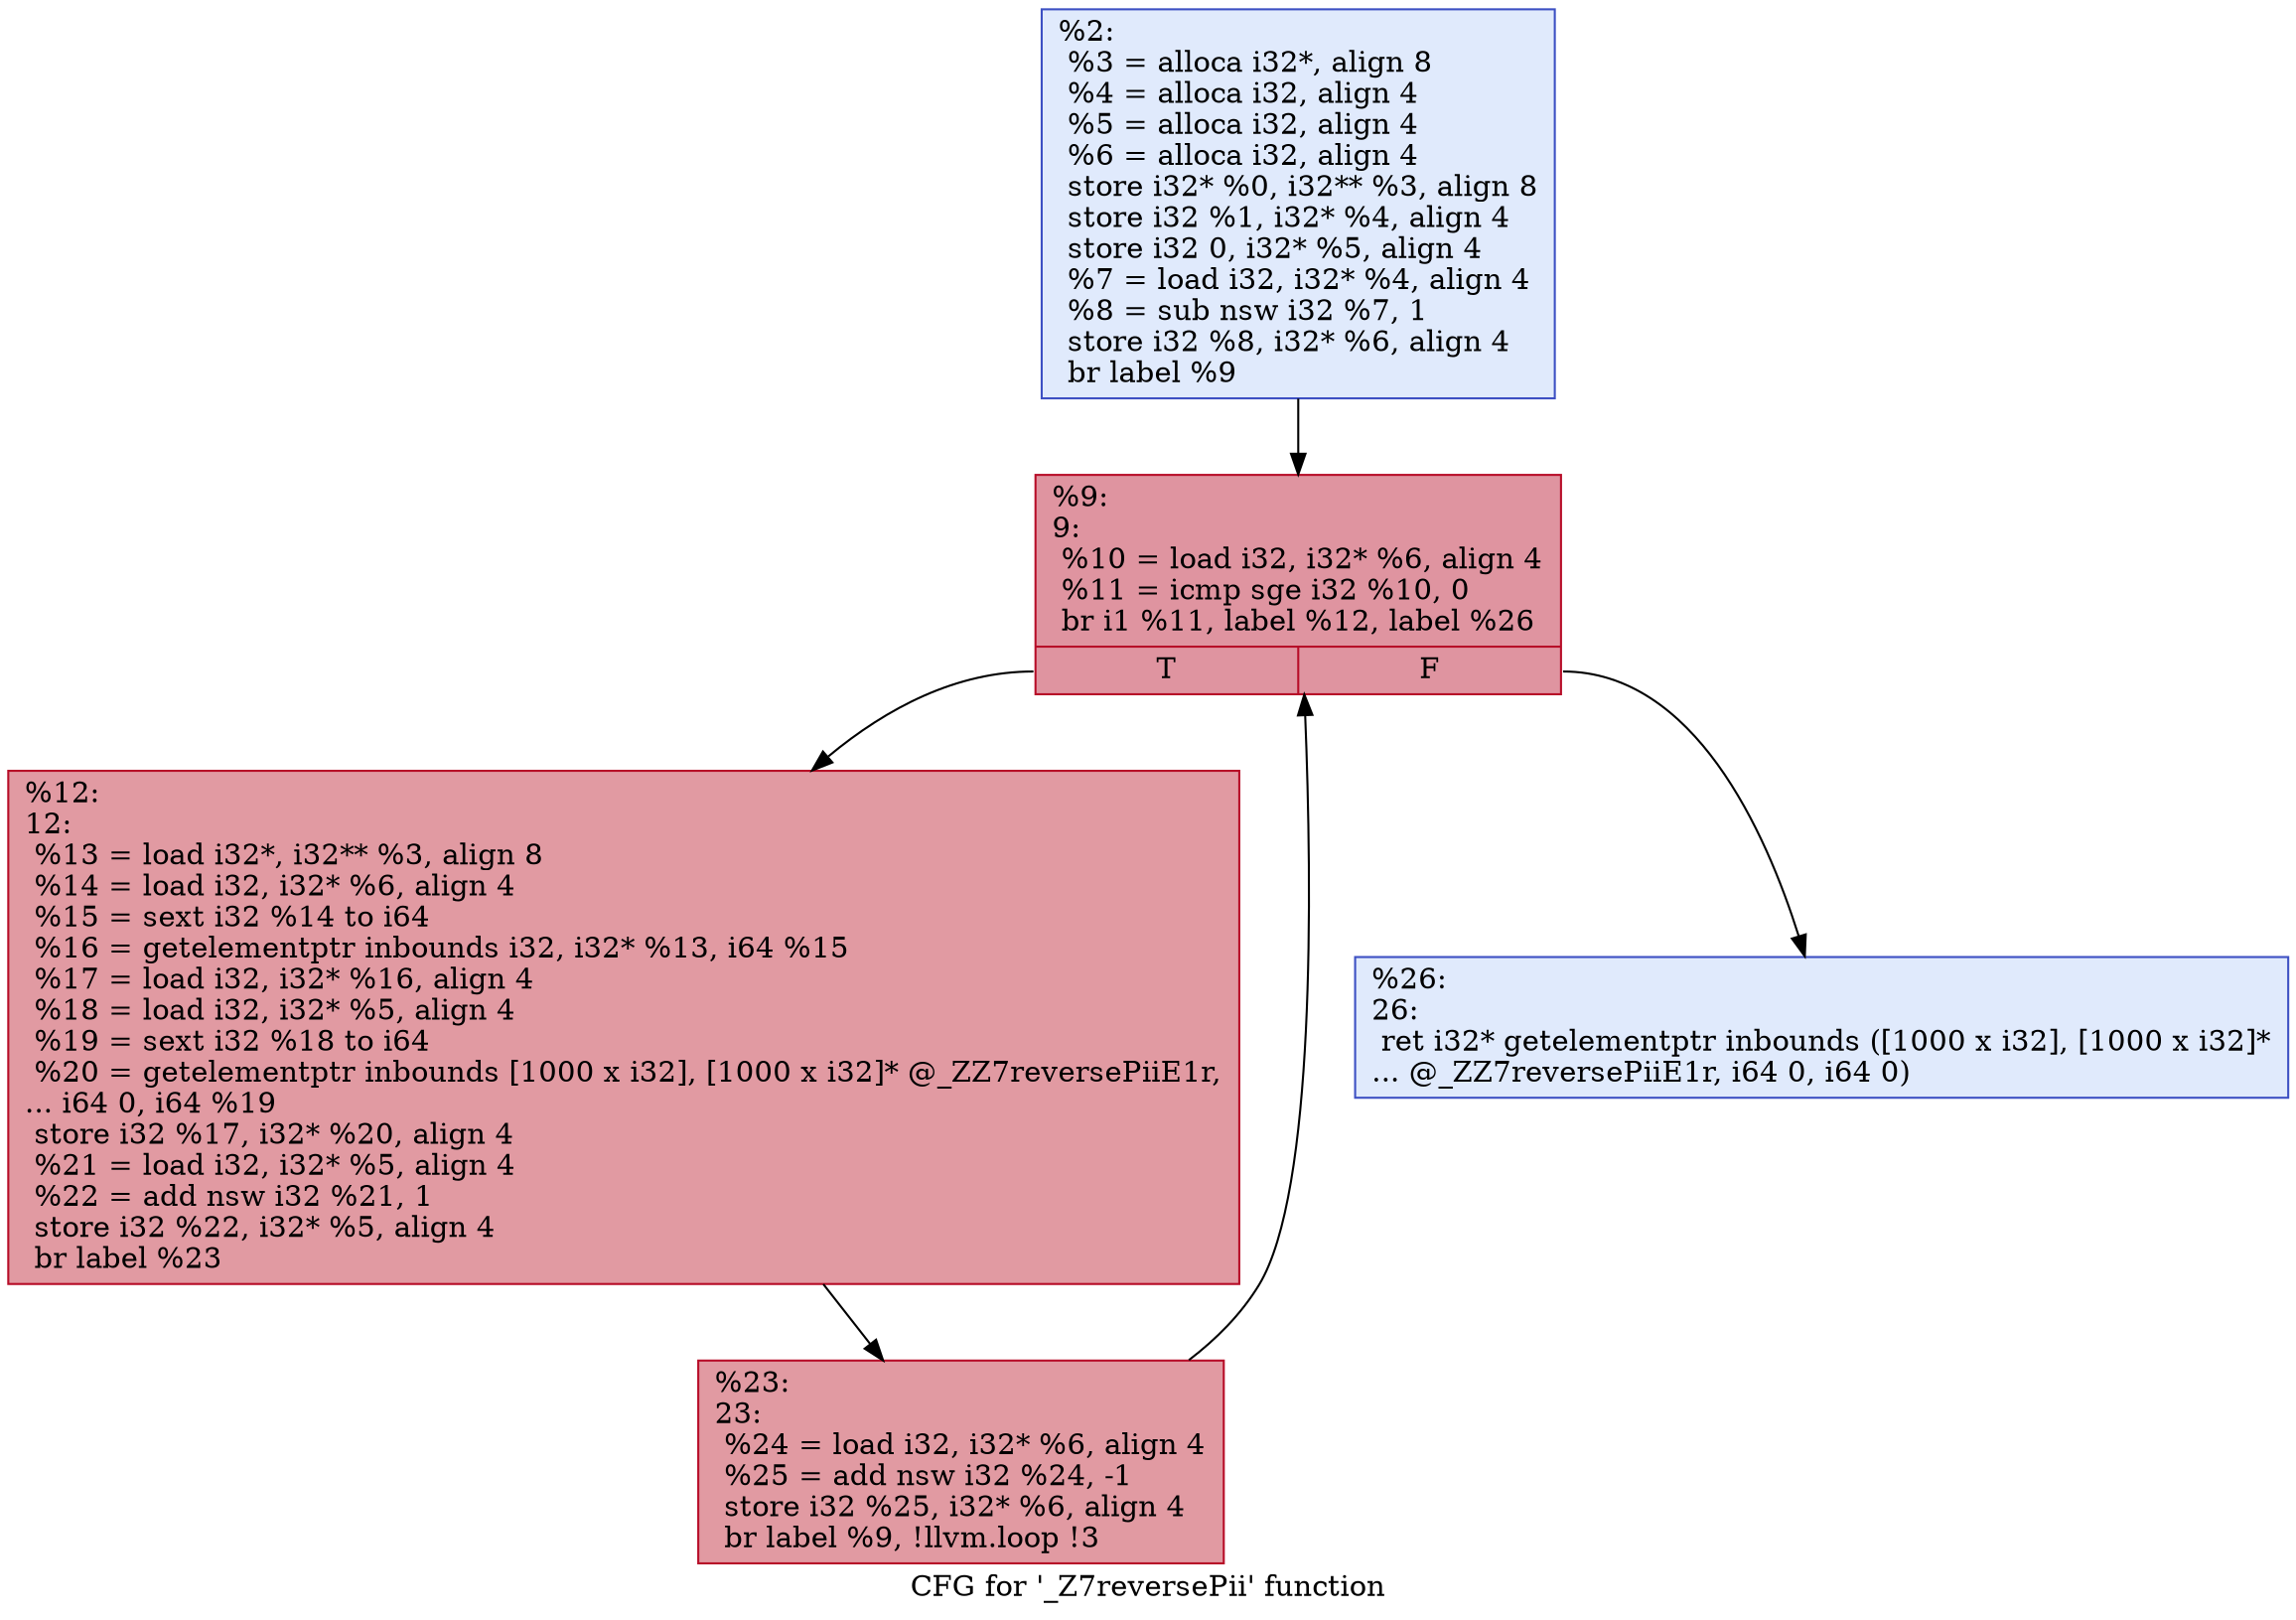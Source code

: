 digraph "CFG for '_Z7reversePii' function" {
	label="CFG for '_Z7reversePii' function";

	Node0x270c5050940 [shape=record,color="#3d50c3ff", style=filled, fillcolor="#b9d0f970",label="{%2:\l  %3 = alloca i32*, align 8\l  %4 = alloca i32, align 4\l  %5 = alloca i32, align 4\l  %6 = alloca i32, align 4\l  store i32* %0, i32** %3, align 8\l  store i32 %1, i32* %4, align 4\l  store i32 0, i32* %5, align 4\l  %7 = load i32, i32* %4, align 4\l  %8 = sub nsw i32 %7, 1\l  store i32 %8, i32* %6, align 4\l  br label %9\l}"];
	Node0x270c5050940 -> Node0x270c5051c00;
	Node0x270c5051c00 [shape=record,color="#b70d28ff", style=filled, fillcolor="#b70d2870",label="{%9:\l9:                                                \l  %10 = load i32, i32* %6, align 4\l  %11 = icmp sge i32 %10, 0\l  br i1 %11, label %12, label %26\l|{<s0>T|<s1>F}}"];
	Node0x270c5051c00:s0 -> Node0x270c50512f0;
	Node0x270c5051c00:s1 -> Node0x270c50511b0;
	Node0x270c50512f0 [shape=record,color="#b70d28ff", style=filled, fillcolor="#bb1b2c70",label="{%12:\l12:                                               \l  %13 = load i32*, i32** %3, align 8\l  %14 = load i32, i32* %6, align 4\l  %15 = sext i32 %14 to i64\l  %16 = getelementptr inbounds i32, i32* %13, i64 %15\l  %17 = load i32, i32* %16, align 4\l  %18 = load i32, i32* %5, align 4\l  %19 = sext i32 %18 to i64\l  %20 = getelementptr inbounds [1000 x i32], [1000 x i32]* @_ZZ7reversePiiE1r,\l... i64 0, i64 %19\l  store i32 %17, i32* %20, align 4\l  %21 = load i32, i32* %5, align 4\l  %22 = add nsw i32 %21, 1\l  store i32 %22, i32* %5, align 4\l  br label %23\l}"];
	Node0x270c50512f0 -> Node0x270c50512a0;
	Node0x270c50512a0 [shape=record,color="#b70d28ff", style=filled, fillcolor="#bb1b2c70",label="{%23:\l23:                                               \l  %24 = load i32, i32* %6, align 4\l  %25 = add nsw i32 %24, -1\l  store i32 %25, i32* %6, align 4\l  br label %9, !llvm.loop !3\l}"];
	Node0x270c50512a0 -> Node0x270c5051c00;
	Node0x270c50511b0 [shape=record,color="#3d50c3ff", style=filled, fillcolor="#b9d0f970",label="{%26:\l26:                                               \l  ret i32* getelementptr inbounds ([1000 x i32], [1000 x i32]*\l... @_ZZ7reversePiiE1r, i64 0, i64 0)\l}"];
}
